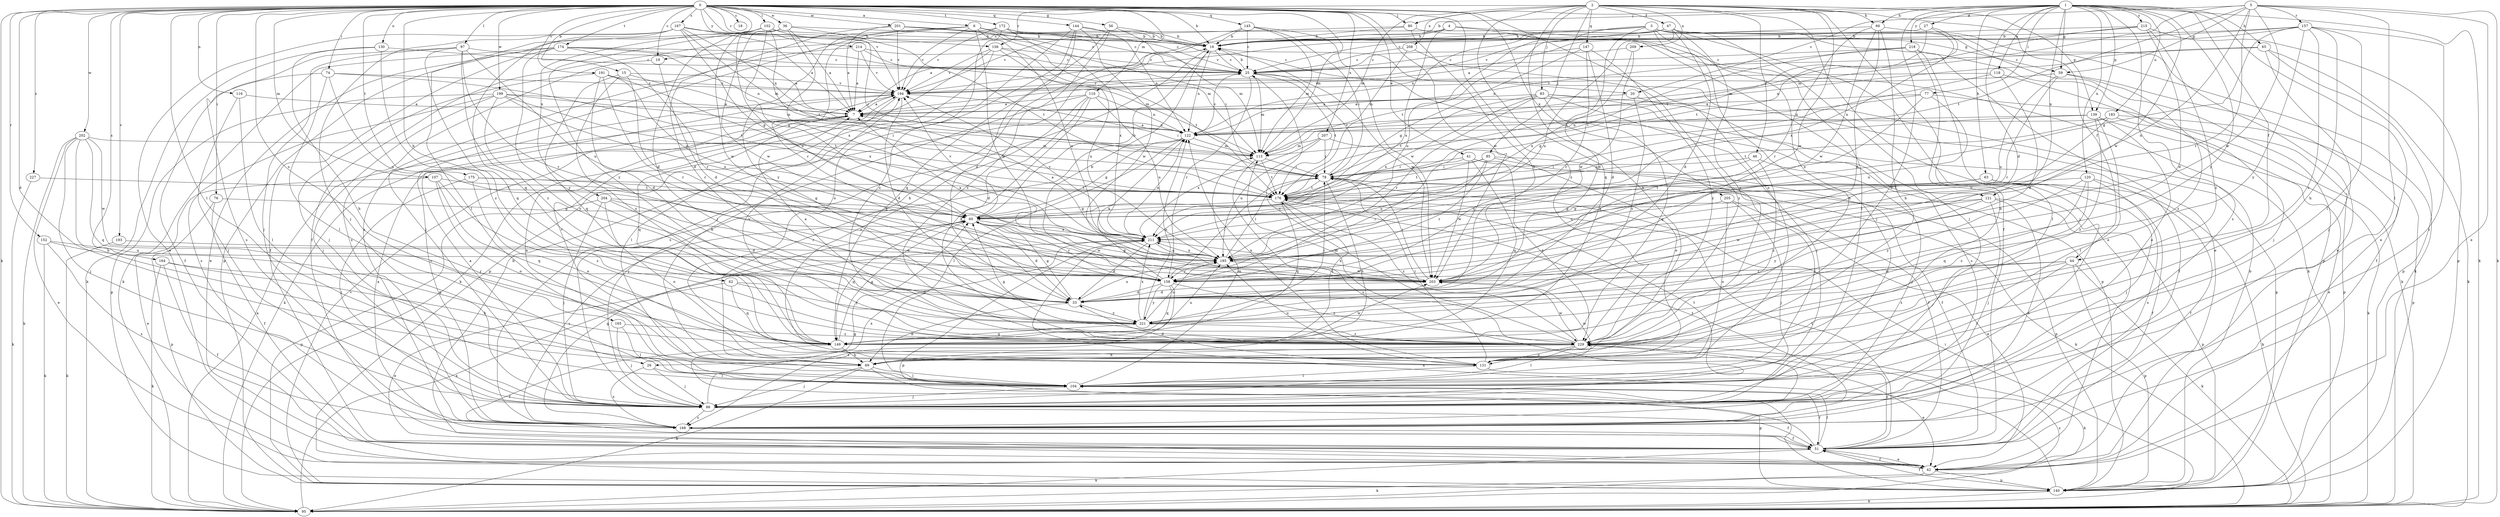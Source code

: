 strict digraph  {
0;
1;
2;
3;
4;
5;
6;
7;
15;
16;
18;
19;
20;
25;
26;
27;
33;
36;
41;
42;
44;
46;
47;
51;
56;
59;
60;
62;
63;
65;
66;
69;
74;
76;
77;
78;
80;
83;
85;
86;
95;
97;
102;
104;
107;
110;
113;
116;
118;
120;
121;
122;
130;
131;
139;
140;
144;
145;
147;
149;
152;
156;
157;
158;
164;
165;
167;
168;
172;
174;
175;
176;
183;
185;
191;
193;
194;
199;
201;
202;
203;
204;
205;
207;
208;
209;
211;
214;
215;
218;
221;
227;
229;
0 -> 6  [label=a];
0 -> 15  [label=b];
0 -> 16  [label=b];
0 -> 18  [label=c];
0 -> 19  [label=c];
0 -> 26  [label=d];
0 -> 36  [label=e];
0 -> 41  [label=e];
0 -> 56  [label=g];
0 -> 62  [label=h];
0 -> 74  [label=i];
0 -> 76  [label=i];
0 -> 80  [label=j];
0 -> 95  [label=k];
0 -> 97  [label=l];
0 -> 102  [label=l];
0 -> 104  [label=l];
0 -> 107  [label=m];
0 -> 110  [label=m];
0 -> 113  [label=m];
0 -> 116  [label=n];
0 -> 130  [label=o];
0 -> 131  [label=o];
0 -> 144  [label=q];
0 -> 145  [label=q];
0 -> 152  [label=r];
0 -> 156  [label=r];
0 -> 164  [label=s];
0 -> 165  [label=s];
0 -> 167  [label=s];
0 -> 172  [label=t];
0 -> 174  [label=t];
0 -> 175  [label=t];
0 -> 191  [label=v];
0 -> 193  [label=v];
0 -> 194  [label=v];
0 -> 199  [label=w];
0 -> 201  [label=w];
0 -> 202  [label=w];
0 -> 203  [label=w];
0 -> 204  [label=x];
0 -> 205  [label=x];
0 -> 207  [label=x];
0 -> 214  [label=y];
0 -> 227  [label=z];
0 -> 229  [label=z];
1 -> 16  [label=b];
1 -> 26  [label=d];
1 -> 27  [label=d];
1 -> 33  [label=d];
1 -> 42  [label=e];
1 -> 44  [label=f];
1 -> 59  [label=g];
1 -> 63  [label=h];
1 -> 65  [label=h];
1 -> 66  [label=h];
1 -> 77  [label=i];
1 -> 80  [label=j];
1 -> 95  [label=k];
1 -> 118  [label=n];
1 -> 120  [label=n];
1 -> 121  [label=n];
1 -> 139  [label=p];
1 -> 168  [label=s];
1 -> 183  [label=u];
1 -> 203  [label=w];
1 -> 215  [label=y];
1 -> 218  [label=y];
1 -> 221  [label=y];
2 -> 42  [label=e];
2 -> 44  [label=f];
2 -> 46  [label=f];
2 -> 47  [label=f];
2 -> 51  [label=f];
2 -> 66  [label=h];
2 -> 69  [label=h];
2 -> 83  [label=j];
2 -> 85  [label=j];
2 -> 113  [label=m];
2 -> 139  [label=p];
2 -> 147  [label=q];
2 -> 149  [label=q];
2 -> 156  [label=r];
2 -> 203  [label=w];
2 -> 208  [label=x];
2 -> 209  [label=x];
3 -> 16  [label=b];
3 -> 19  [label=c];
3 -> 33  [label=d];
3 -> 42  [label=e];
3 -> 59  [label=g];
3 -> 69  [label=h];
3 -> 86  [label=j];
3 -> 121  [label=n];
3 -> 185  [label=u];
4 -> 7  [label=a];
4 -> 16  [label=b];
4 -> 86  [label=j];
4 -> 104  [label=l];
4 -> 211  [label=x];
5 -> 20  [label=c];
5 -> 42  [label=e];
5 -> 59  [label=g];
5 -> 95  [label=k];
5 -> 104  [label=l];
5 -> 113  [label=m];
5 -> 157  [label=r];
5 -> 158  [label=r];
5 -> 176  [label=t];
5 -> 185  [label=u];
5 -> 203  [label=w];
6 -> 16  [label=b];
6 -> 20  [label=c];
6 -> 25  [label=c];
6 -> 51  [label=f];
6 -> 78  [label=i];
6 -> 158  [label=r];
6 -> 185  [label=u];
6 -> 194  [label=v];
6 -> 203  [label=w];
6 -> 221  [label=y];
7 -> 122  [label=n];
7 -> 149  [label=q];
15 -> 113  [label=m];
15 -> 149  [label=q];
15 -> 158  [label=r];
15 -> 194  [label=v];
15 -> 229  [label=z];
16 -> 25  [label=c];
16 -> 122  [label=n];
16 -> 168  [label=s];
16 -> 203  [label=w];
19 -> 33  [label=d];
19 -> 168  [label=s];
20 -> 7  [label=a];
20 -> 51  [label=f];
20 -> 221  [label=y];
25 -> 16  [label=b];
25 -> 113  [label=m];
25 -> 140  [label=p];
25 -> 158  [label=r];
25 -> 176  [label=t];
25 -> 194  [label=v];
26 -> 86  [label=j];
26 -> 104  [label=l];
26 -> 168  [label=s];
27 -> 16  [label=b];
27 -> 78  [label=i];
27 -> 176  [label=t];
27 -> 211  [label=x];
33 -> 60  [label=g];
33 -> 69  [label=h];
33 -> 185  [label=u];
33 -> 221  [label=y];
36 -> 7  [label=a];
36 -> 16  [label=b];
36 -> 104  [label=l];
36 -> 140  [label=p];
36 -> 176  [label=t];
36 -> 203  [label=w];
36 -> 211  [label=x];
41 -> 51  [label=f];
41 -> 78  [label=i];
41 -> 149  [label=q];
41 -> 158  [label=r];
41 -> 203  [label=w];
41 -> 229  [label=z];
42 -> 16  [label=b];
42 -> 51  [label=f];
42 -> 95  [label=k];
42 -> 140  [label=p];
44 -> 95  [label=k];
44 -> 104  [label=l];
44 -> 140  [label=p];
44 -> 158  [label=r];
44 -> 203  [label=w];
44 -> 229  [label=z];
46 -> 78  [label=i];
46 -> 86  [label=j];
46 -> 185  [label=u];
46 -> 229  [label=z];
47 -> 16  [label=b];
47 -> 33  [label=d];
47 -> 86  [label=j];
47 -> 95  [label=k];
47 -> 122  [label=n];
47 -> 140  [label=p];
47 -> 176  [label=t];
47 -> 185  [label=u];
47 -> 194  [label=v];
47 -> 229  [label=z];
51 -> 7  [label=a];
51 -> 42  [label=e];
51 -> 60  [label=g];
51 -> 95  [label=k];
51 -> 104  [label=l];
51 -> 176  [label=t];
51 -> 229  [label=z];
56 -> 16  [label=b];
56 -> 113  [label=m];
56 -> 149  [label=q];
56 -> 229  [label=z];
59 -> 51  [label=f];
59 -> 158  [label=r];
59 -> 185  [label=u];
59 -> 194  [label=v];
59 -> 229  [label=z];
60 -> 16  [label=b];
60 -> 33  [label=d];
60 -> 149  [label=q];
60 -> 158  [label=r];
60 -> 168  [label=s];
60 -> 194  [label=v];
60 -> 203  [label=w];
60 -> 211  [label=x];
62 -> 33  [label=d];
62 -> 42  [label=e];
62 -> 149  [label=q];
62 -> 221  [label=y];
63 -> 51  [label=f];
63 -> 86  [label=j];
63 -> 95  [label=k];
63 -> 176  [label=t];
63 -> 185  [label=u];
63 -> 211  [label=x];
65 -> 25  [label=c];
65 -> 86  [label=j];
65 -> 95  [label=k];
65 -> 122  [label=n];
65 -> 140  [label=p];
66 -> 16  [label=b];
66 -> 33  [label=d];
66 -> 42  [label=e];
66 -> 69  [label=h];
66 -> 158  [label=r];
66 -> 203  [label=w];
69 -> 86  [label=j];
69 -> 95  [label=k];
69 -> 104  [label=l];
69 -> 140  [label=p];
69 -> 194  [label=v];
74 -> 51  [label=f];
74 -> 104  [label=l];
74 -> 176  [label=t];
74 -> 185  [label=u];
74 -> 194  [label=v];
76 -> 51  [label=f];
76 -> 60  [label=g];
76 -> 140  [label=p];
77 -> 7  [label=a];
77 -> 122  [label=n];
77 -> 140  [label=p];
77 -> 185  [label=u];
77 -> 211  [label=x];
78 -> 25  [label=c];
78 -> 69  [label=h];
78 -> 95  [label=k];
78 -> 140  [label=p];
78 -> 176  [label=t];
80 -> 16  [label=b];
80 -> 33  [label=d];
80 -> 95  [label=k];
80 -> 194  [label=v];
83 -> 7  [label=a];
83 -> 86  [label=j];
83 -> 140  [label=p];
83 -> 149  [label=q];
83 -> 158  [label=r];
83 -> 168  [label=s];
83 -> 176  [label=t];
83 -> 211  [label=x];
85 -> 51  [label=f];
85 -> 78  [label=i];
85 -> 104  [label=l];
85 -> 158  [label=r];
85 -> 176  [label=t];
85 -> 185  [label=u];
86 -> 7  [label=a];
86 -> 51  [label=f];
86 -> 168  [label=s];
86 -> 176  [label=t];
86 -> 211  [label=x];
95 -> 7  [label=a];
95 -> 78  [label=i];
95 -> 211  [label=x];
95 -> 229  [label=z];
97 -> 25  [label=c];
97 -> 86  [label=j];
97 -> 149  [label=q];
97 -> 158  [label=r];
97 -> 168  [label=s];
97 -> 185  [label=u];
97 -> 229  [label=z];
102 -> 16  [label=b];
102 -> 33  [label=d];
102 -> 60  [label=g];
102 -> 78  [label=i];
102 -> 176  [label=t];
102 -> 185  [label=u];
102 -> 203  [label=w];
102 -> 221  [label=y];
104 -> 7  [label=a];
104 -> 51  [label=f];
104 -> 86  [label=j];
104 -> 113  [label=m];
107 -> 42  [label=e];
107 -> 131  [label=o];
107 -> 149  [label=q];
107 -> 176  [label=t];
107 -> 229  [label=z];
110 -> 7  [label=a];
110 -> 33  [label=d];
110 -> 69  [label=h];
110 -> 122  [label=n];
110 -> 131  [label=o];
110 -> 185  [label=u];
110 -> 229  [label=z];
113 -> 78  [label=i];
113 -> 168  [label=s];
113 -> 176  [label=t];
116 -> 7  [label=a];
116 -> 86  [label=j];
116 -> 104  [label=l];
118 -> 33  [label=d];
118 -> 60  [label=g];
118 -> 86  [label=j];
118 -> 194  [label=v];
120 -> 51  [label=f];
120 -> 149  [label=q];
120 -> 168  [label=s];
120 -> 176  [label=t];
120 -> 221  [label=y];
120 -> 229  [label=z];
121 -> 60  [label=g];
121 -> 86  [label=j];
121 -> 140  [label=p];
121 -> 168  [label=s];
121 -> 203  [label=w];
121 -> 221  [label=y];
122 -> 7  [label=a];
122 -> 25  [label=c];
122 -> 60  [label=g];
122 -> 86  [label=j];
122 -> 104  [label=l];
122 -> 113  [label=m];
130 -> 25  [label=c];
130 -> 69  [label=h];
130 -> 95  [label=k];
130 -> 229  [label=z];
131 -> 33  [label=d];
131 -> 42  [label=e];
131 -> 78  [label=i];
131 -> 104  [label=l];
131 -> 122  [label=n];
131 -> 185  [label=u];
131 -> 203  [label=w];
139 -> 60  [label=g];
139 -> 95  [label=k];
139 -> 104  [label=l];
139 -> 122  [label=n];
139 -> 131  [label=o];
139 -> 229  [label=z];
140 -> 16  [label=b];
140 -> 51  [label=f];
140 -> 95  [label=k];
140 -> 194  [label=v];
140 -> 211  [label=x];
144 -> 16  [label=b];
144 -> 33  [label=d];
144 -> 86  [label=j];
144 -> 122  [label=n];
144 -> 131  [label=o];
144 -> 203  [label=w];
145 -> 16  [label=b];
145 -> 25  [label=c];
145 -> 69  [label=h];
145 -> 78  [label=i];
145 -> 113  [label=m];
145 -> 203  [label=w];
147 -> 25  [label=c];
147 -> 33  [label=d];
147 -> 60  [label=g];
147 -> 158  [label=r];
147 -> 229  [label=z];
149 -> 51  [label=f];
149 -> 60  [label=g];
149 -> 69  [label=h];
149 -> 176  [label=t];
149 -> 185  [label=u];
149 -> 203  [label=w];
152 -> 95  [label=k];
152 -> 149  [label=q];
152 -> 168  [label=s];
152 -> 185  [label=u];
156 -> 25  [label=c];
156 -> 95  [label=k];
156 -> 140  [label=p];
156 -> 176  [label=t];
156 -> 185  [label=u];
156 -> 194  [label=v];
157 -> 16  [label=b];
157 -> 25  [label=c];
157 -> 60  [label=g];
157 -> 69  [label=h];
157 -> 104  [label=l];
157 -> 168  [label=s];
157 -> 194  [label=v];
157 -> 221  [label=y];
157 -> 229  [label=z];
158 -> 16  [label=b];
158 -> 33  [label=d];
158 -> 78  [label=i];
158 -> 122  [label=n];
158 -> 149  [label=q];
158 -> 168  [label=s];
158 -> 221  [label=y];
158 -> 229  [label=z];
164 -> 51  [label=f];
164 -> 69  [label=h];
164 -> 95  [label=k];
164 -> 158  [label=r];
165 -> 86  [label=j];
165 -> 104  [label=l];
165 -> 229  [label=z];
167 -> 7  [label=a];
167 -> 16  [label=b];
167 -> 42  [label=e];
167 -> 60  [label=g];
167 -> 86  [label=j];
167 -> 113  [label=m];
167 -> 122  [label=n];
167 -> 149  [label=q];
168 -> 51  [label=f];
168 -> 60  [label=g];
168 -> 176  [label=t];
168 -> 194  [label=v];
172 -> 16  [label=b];
172 -> 25  [label=c];
172 -> 168  [label=s];
172 -> 194  [label=v];
172 -> 211  [label=x];
172 -> 229  [label=z];
174 -> 7  [label=a];
174 -> 25  [label=c];
174 -> 42  [label=e];
174 -> 51  [label=f];
174 -> 95  [label=k];
174 -> 122  [label=n];
174 -> 158  [label=r];
174 -> 221  [label=y];
175 -> 60  [label=g];
175 -> 86  [label=j];
175 -> 131  [label=o];
175 -> 176  [label=t];
176 -> 60  [label=g];
176 -> 149  [label=q];
176 -> 229  [label=z];
183 -> 42  [label=e];
183 -> 122  [label=n];
183 -> 140  [label=p];
183 -> 176  [label=t];
183 -> 185  [label=u];
185 -> 7  [label=a];
185 -> 78  [label=i];
185 -> 158  [label=r];
185 -> 203  [label=w];
185 -> 211  [label=x];
191 -> 33  [label=d];
191 -> 60  [label=g];
191 -> 86  [label=j];
191 -> 158  [label=r];
191 -> 194  [label=v];
191 -> 211  [label=x];
193 -> 95  [label=k];
193 -> 185  [label=u];
194 -> 7  [label=a];
194 -> 33  [label=d];
194 -> 78  [label=i];
194 -> 95  [label=k];
194 -> 104  [label=l];
199 -> 7  [label=a];
199 -> 78  [label=i];
199 -> 86  [label=j];
199 -> 140  [label=p];
199 -> 168  [label=s];
199 -> 176  [label=t];
199 -> 211  [label=x];
199 -> 221  [label=y];
201 -> 7  [label=a];
201 -> 16  [label=b];
201 -> 25  [label=c];
201 -> 33  [label=d];
201 -> 113  [label=m];
201 -> 194  [label=v];
202 -> 42  [label=e];
202 -> 69  [label=h];
202 -> 86  [label=j];
202 -> 95  [label=k];
202 -> 113  [label=m];
202 -> 149  [label=q];
202 -> 203  [label=w];
203 -> 33  [label=d];
203 -> 60  [label=g];
203 -> 78  [label=i];
203 -> 211  [label=x];
204 -> 33  [label=d];
204 -> 60  [label=g];
204 -> 86  [label=j];
204 -> 131  [label=o];
204 -> 140  [label=p];
204 -> 158  [label=r];
205 -> 42  [label=e];
205 -> 60  [label=g];
205 -> 86  [label=j];
205 -> 131  [label=o];
207 -> 78  [label=i];
207 -> 113  [label=m];
207 -> 131  [label=o];
207 -> 185  [label=u];
207 -> 211  [label=x];
208 -> 25  [label=c];
208 -> 113  [label=m];
208 -> 229  [label=z];
209 -> 25  [label=c];
209 -> 203  [label=w];
209 -> 211  [label=x];
211 -> 7  [label=a];
211 -> 33  [label=d];
211 -> 122  [label=n];
211 -> 140  [label=p];
211 -> 185  [label=u];
211 -> 194  [label=v];
214 -> 7  [label=a];
214 -> 25  [label=c];
214 -> 86  [label=j];
214 -> 113  [label=m];
214 -> 194  [label=v];
215 -> 7  [label=a];
215 -> 16  [label=b];
215 -> 33  [label=d];
215 -> 113  [label=m];
215 -> 140  [label=p];
215 -> 229  [label=z];
218 -> 25  [label=c];
218 -> 69  [label=h];
218 -> 95  [label=k];
218 -> 104  [label=l];
218 -> 122  [label=n];
218 -> 176  [label=t];
221 -> 7  [label=a];
221 -> 78  [label=i];
221 -> 122  [label=n];
221 -> 149  [label=q];
221 -> 185  [label=u];
221 -> 211  [label=x];
221 -> 229  [label=z];
227 -> 95  [label=k];
227 -> 176  [label=t];
229 -> 25  [label=c];
229 -> 60  [label=g];
229 -> 69  [label=h];
229 -> 95  [label=k];
229 -> 104  [label=l];
229 -> 113  [label=m];
229 -> 131  [label=o];
229 -> 194  [label=v];
229 -> 203  [label=w];
}
